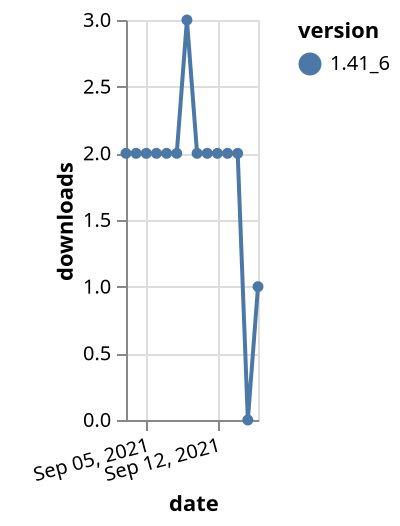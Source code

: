 {"$schema": "https://vega.github.io/schema/vega-lite/v5.json", "description": "A simple bar chart with embedded data.", "data": {"values": [{"date": "2021-09-03", "total": 2790, "delta": 2, "version": "1.41_6"}, {"date": "2021-09-04", "total": 2792, "delta": 2, "version": "1.41_6"}, {"date": "2021-09-05", "total": 2794, "delta": 2, "version": "1.41_6"}, {"date": "2021-09-06", "total": 2796, "delta": 2, "version": "1.41_6"}, {"date": "2021-09-07", "total": 2798, "delta": 2, "version": "1.41_6"}, {"date": "2021-09-08", "total": 2800, "delta": 2, "version": "1.41_6"}, {"date": "2021-09-09", "total": 2803, "delta": 3, "version": "1.41_6"}, {"date": "2021-09-10", "total": 2805, "delta": 2, "version": "1.41_6"}, {"date": "2021-09-11", "total": 2807, "delta": 2, "version": "1.41_6"}, {"date": "2021-09-12", "total": 2809, "delta": 2, "version": "1.41_6"}, {"date": "2021-09-13", "total": 2811, "delta": 2, "version": "1.41_6"}, {"date": "2021-09-14", "total": 2813, "delta": 2, "version": "1.41_6"}, {"date": "2021-09-15", "total": 2813, "delta": 0, "version": "1.41_6"}, {"date": "2021-09-16", "total": 2814, "delta": 1, "version": "1.41_6"}]}, "width": "container", "mark": {"type": "line", "point": {"filled": true}}, "encoding": {"x": {"field": "date", "type": "temporal", "timeUnit": "yearmonthdate", "title": "date", "axis": {"labelAngle": -15}}, "y": {"field": "delta", "type": "quantitative", "title": "downloads"}, "color": {"field": "version", "type": "nominal"}, "tooltip": {"field": "delta"}}}